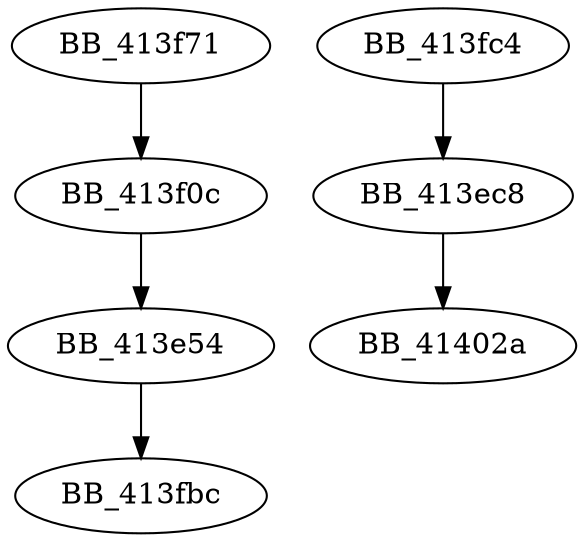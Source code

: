 DiGraph sub_413F71{
BB_413e54->BB_413fbc
BB_413ec8->BB_41402a
BB_413f0c->BB_413e54
BB_413f71->BB_413f0c
BB_413fc4->BB_413ec8
}
